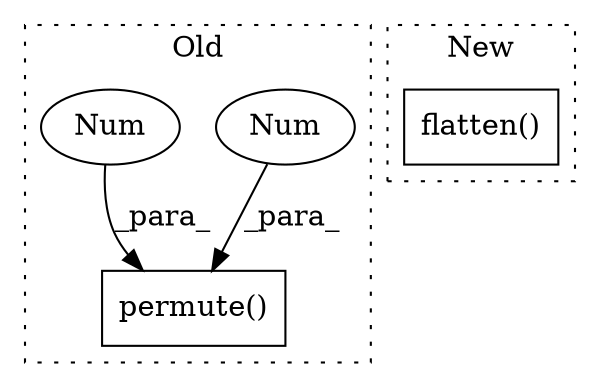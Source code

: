 digraph G {
subgraph cluster0 {
1 [label="permute()" a="75" s="6962,6982" l="10,1" shape="box"];
3 [label="Num" a="76" s="6981" l="1" shape="ellipse"];
4 [label="Num" a="76" s="6972" l="1" shape="ellipse"];
label = "Old";
style="dotted";
}
subgraph cluster1 {
2 [label="flatten()" a="75" s="6953,6975" l="21,1" shape="box"];
label = "New";
style="dotted";
}
3 -> 1 [label="_para_"];
4 -> 1 [label="_para_"];
}